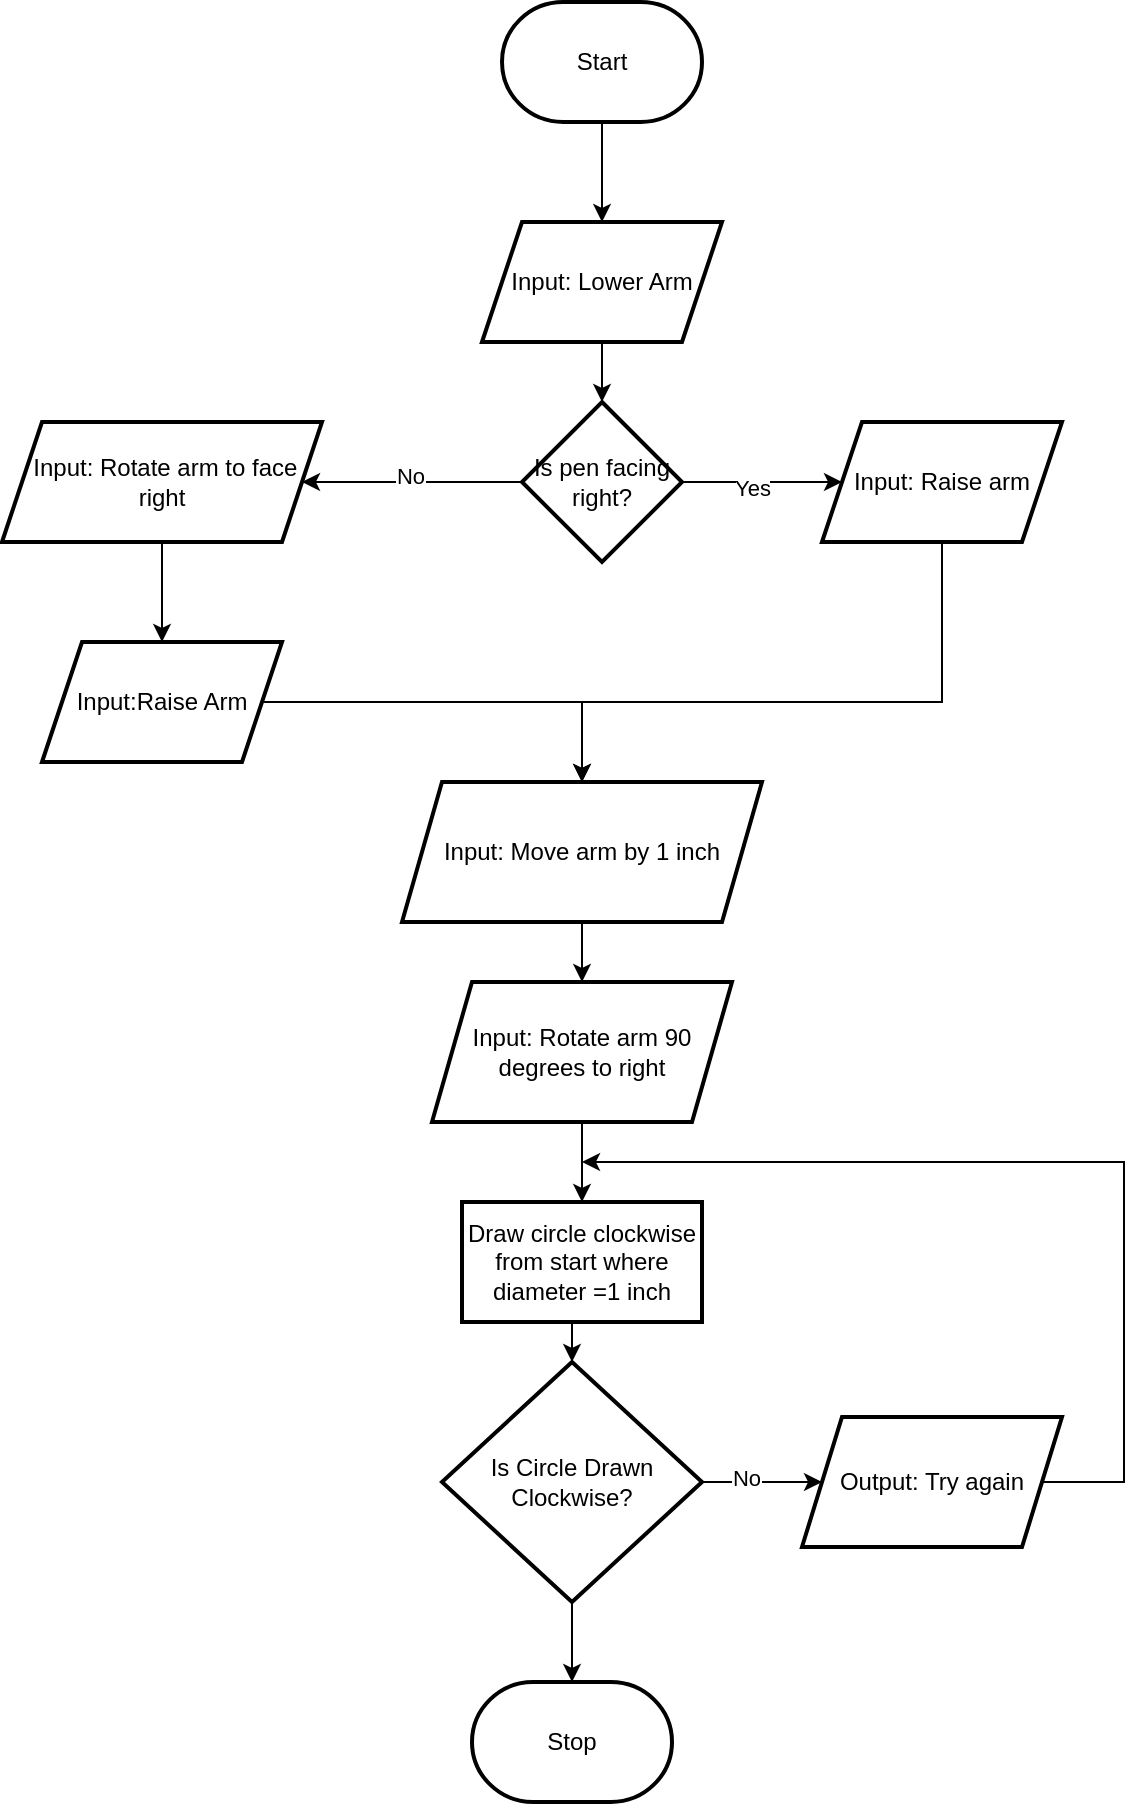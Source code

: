 <mxfile version="26.0.7">
  <diagram name="Page-1" id="ixvgcn4oJxT_4yWLqghv">
    <mxGraphModel dx="1674" dy="836" grid="1" gridSize="10" guides="1" tooltips="1" connect="1" arrows="1" fold="1" page="1" pageScale="1" pageWidth="850" pageHeight="1100" math="0" shadow="0">
      <root>
        <mxCell id="0" />
        <mxCell id="1" parent="0" />
        <mxCell id="1VaG1P-uJNT4ZsMTM-oG-25" value="" style="edgeStyle=orthogonalEdgeStyle;rounded=0;orthogonalLoop=1;jettySize=auto;html=1;" edge="1" parent="1" source="1VaG1P-uJNT4ZsMTM-oG-23" target="1VaG1P-uJNT4ZsMTM-oG-24">
          <mxGeometry relative="1" as="geometry" />
        </mxCell>
        <mxCell id="1VaG1P-uJNT4ZsMTM-oG-23" value="Start" style="strokeWidth=2;html=1;shape=mxgraph.flowchart.terminator;whiteSpace=wrap;" vertex="1" parent="1">
          <mxGeometry x="350" y="30" width="100" height="60" as="geometry" />
        </mxCell>
        <mxCell id="1VaG1P-uJNT4ZsMTM-oG-27" value="" style="edgeStyle=orthogonalEdgeStyle;rounded=0;orthogonalLoop=1;jettySize=auto;html=1;entryX=0.5;entryY=0;entryDx=0;entryDy=0;" edge="1" parent="1" source="1VaG1P-uJNT4ZsMTM-oG-24" target="1VaG1P-uJNT4ZsMTM-oG-28">
          <mxGeometry relative="1" as="geometry">
            <mxPoint x="390" y="240" as="targetPoint" />
          </mxGeometry>
        </mxCell>
        <mxCell id="1VaG1P-uJNT4ZsMTM-oG-24" value="Input: Lower Arm" style="shape=parallelogram;perimeter=parallelogramPerimeter;whiteSpace=wrap;html=1;fixedSize=1;strokeWidth=2;" vertex="1" parent="1">
          <mxGeometry x="340" y="140" width="120" height="60" as="geometry" />
        </mxCell>
        <mxCell id="1VaG1P-uJNT4ZsMTM-oG-49" value="" style="edgeStyle=orthogonalEdgeStyle;rounded=0;orthogonalLoop=1;jettySize=auto;html=1;" edge="1" parent="1" source="1VaG1P-uJNT4ZsMTM-oG-28" target="1VaG1P-uJNT4ZsMTM-oG-48">
          <mxGeometry relative="1" as="geometry" />
        </mxCell>
        <mxCell id="1VaG1P-uJNT4ZsMTM-oG-58" value="No" style="edgeLabel;html=1;align=center;verticalAlign=middle;resizable=0;points=[];" vertex="1" connectable="0" parent="1VaG1P-uJNT4ZsMTM-oG-49">
          <mxGeometry x="0.025" y="-3" relative="1" as="geometry">
            <mxPoint as="offset" />
          </mxGeometry>
        </mxCell>
        <mxCell id="1VaG1P-uJNT4ZsMTM-oG-59" style="edgeStyle=orthogonalEdgeStyle;rounded=0;orthogonalLoop=1;jettySize=auto;html=1;exitX=1;exitY=0.5;exitDx=0;exitDy=0;entryX=0;entryY=0.5;entryDx=0;entryDy=0;" edge="1" parent="1" source="1VaG1P-uJNT4ZsMTM-oG-28" target="1VaG1P-uJNT4ZsMTM-oG-60">
          <mxGeometry relative="1" as="geometry">
            <mxPoint x="480" y="380" as="targetPoint" />
          </mxGeometry>
        </mxCell>
        <mxCell id="1VaG1P-uJNT4ZsMTM-oG-63" value="Yes" style="edgeLabel;html=1;align=center;verticalAlign=middle;resizable=0;points=[];" vertex="1" connectable="0" parent="1VaG1P-uJNT4ZsMTM-oG-59">
          <mxGeometry x="-0.125" y="-3" relative="1" as="geometry">
            <mxPoint as="offset" />
          </mxGeometry>
        </mxCell>
        <mxCell id="1VaG1P-uJNT4ZsMTM-oG-28" value="Is pen facing right?" style="rhombus;whiteSpace=wrap;html=1;strokeWidth=2;" vertex="1" parent="1">
          <mxGeometry x="360" y="230" width="80" height="80" as="geometry" />
        </mxCell>
        <mxCell id="1VaG1P-uJNT4ZsMTM-oG-38" value="" style="edgeStyle=orthogonalEdgeStyle;rounded=0;orthogonalLoop=1;jettySize=auto;html=1;" edge="1" parent="1" source="1VaG1P-uJNT4ZsMTM-oG-35" target="1VaG1P-uJNT4ZsMTM-oG-37">
          <mxGeometry relative="1" as="geometry" />
        </mxCell>
        <mxCell id="1VaG1P-uJNT4ZsMTM-oG-35" value="Input: Move arm by 1 inch" style="shape=parallelogram;perimeter=parallelogramPerimeter;whiteSpace=wrap;html=1;fixedSize=1;strokeWidth=2;" vertex="1" parent="1">
          <mxGeometry x="300" y="420" width="180" height="70" as="geometry" />
        </mxCell>
        <mxCell id="1VaG1P-uJNT4ZsMTM-oG-52" value="" style="edgeStyle=orthogonalEdgeStyle;rounded=0;orthogonalLoop=1;jettySize=auto;html=1;" edge="1" parent="1" source="1VaG1P-uJNT4ZsMTM-oG-37" target="1VaG1P-uJNT4ZsMTM-oG-51">
          <mxGeometry relative="1" as="geometry" />
        </mxCell>
        <mxCell id="1VaG1P-uJNT4ZsMTM-oG-37" value="Input: Rotate arm 90 degrees to right" style="shape=parallelogram;perimeter=parallelogramPerimeter;whiteSpace=wrap;html=1;fixedSize=1;strokeWidth=2;" vertex="1" parent="1">
          <mxGeometry x="315" y="520" width="150" height="70" as="geometry" />
        </mxCell>
        <mxCell id="1VaG1P-uJNT4ZsMTM-oG-85" style="edgeStyle=orthogonalEdgeStyle;rounded=0;orthogonalLoop=1;jettySize=auto;html=1;exitX=1;exitY=0.5;exitDx=0;exitDy=0;" edge="1" parent="1" source="1VaG1P-uJNT4ZsMTM-oG-39">
          <mxGeometry relative="1" as="geometry">
            <mxPoint x="510" y="770" as="targetPoint" />
          </mxGeometry>
        </mxCell>
        <mxCell id="1VaG1P-uJNT4ZsMTM-oG-86" value="No" style="edgeLabel;html=1;align=center;verticalAlign=middle;resizable=0;points=[];" vertex="1" connectable="0" parent="1VaG1P-uJNT4ZsMTM-oG-85">
          <mxGeometry x="-0.273" y="2" relative="1" as="geometry">
            <mxPoint as="offset" />
          </mxGeometry>
        </mxCell>
        <mxCell id="1VaG1P-uJNT4ZsMTM-oG-91" style="edgeStyle=orthogonalEdgeStyle;rounded=0;orthogonalLoop=1;jettySize=auto;html=1;exitX=0.5;exitY=1;exitDx=0;exitDy=0;" edge="1" parent="1" source="1VaG1P-uJNT4ZsMTM-oG-39" target="1VaG1P-uJNT4ZsMTM-oG-92">
          <mxGeometry relative="1" as="geometry">
            <mxPoint x="385" y="870" as="targetPoint" />
          </mxGeometry>
        </mxCell>
        <mxCell id="1VaG1P-uJNT4ZsMTM-oG-39" value="Is Circle Drawn Clockwise?" style="rhombus;whiteSpace=wrap;html=1;strokeWidth=2;" vertex="1" parent="1">
          <mxGeometry x="320" y="710" width="130" height="120" as="geometry" />
        </mxCell>
        <mxCell id="1VaG1P-uJNT4ZsMTM-oG-62" value="" style="edgeStyle=orthogonalEdgeStyle;rounded=0;orthogonalLoop=1;jettySize=auto;html=1;" edge="1" parent="1" source="1VaG1P-uJNT4ZsMTM-oG-48" target="1VaG1P-uJNT4ZsMTM-oG-61">
          <mxGeometry relative="1" as="geometry" />
        </mxCell>
        <mxCell id="1VaG1P-uJNT4ZsMTM-oG-48" value="&amp;nbsp;Input: Rotate arm to face right" style="shape=parallelogram;perimeter=parallelogramPerimeter;whiteSpace=wrap;html=1;fixedSize=1;strokeWidth=2;" vertex="1" parent="1">
          <mxGeometry x="100" y="240" width="160" height="60" as="geometry" />
        </mxCell>
        <mxCell id="1VaG1P-uJNT4ZsMTM-oG-53" style="edgeStyle=orthogonalEdgeStyle;rounded=0;orthogonalLoop=1;jettySize=auto;html=1;exitX=0.5;exitY=1;exitDx=0;exitDy=0;entryX=0.5;entryY=0;entryDx=0;entryDy=0;" edge="1" parent="1" source="1VaG1P-uJNT4ZsMTM-oG-51" target="1VaG1P-uJNT4ZsMTM-oG-39">
          <mxGeometry relative="1" as="geometry" />
        </mxCell>
        <mxCell id="1VaG1P-uJNT4ZsMTM-oG-51" value="Draw circle clockwise from start where diameter =1 inch" style="shape=rectangle;perimeter=rectanglePerimeter;whiteSpace=wrap;html=1;fixedSize=1;strokeWidth=2;" vertex="1" parent="1">
          <mxGeometry x="330" y="630" width="120" height="60" as="geometry" />
        </mxCell>
        <mxCell id="1VaG1P-uJNT4ZsMTM-oG-65" style="edgeStyle=orthogonalEdgeStyle;rounded=0;orthogonalLoop=1;jettySize=auto;html=1;" edge="1" parent="1" source="1VaG1P-uJNT4ZsMTM-oG-60" target="1VaG1P-uJNT4ZsMTM-oG-35">
          <mxGeometry relative="1" as="geometry">
            <mxPoint x="400" y="380" as="targetPoint" />
            <Array as="points">
              <mxPoint x="570" y="380" />
              <mxPoint x="390" y="380" />
            </Array>
          </mxGeometry>
        </mxCell>
        <mxCell id="1VaG1P-uJNT4ZsMTM-oG-60" value="Input: Raise arm" style="shape=parallelogram;perimeter=parallelogramPerimeter;whiteSpace=wrap;html=1;fixedSize=1;strokeWidth=2;" vertex="1" parent="1">
          <mxGeometry x="510" y="240" width="120" height="60" as="geometry" />
        </mxCell>
        <mxCell id="1VaG1P-uJNT4ZsMTM-oG-64" style="edgeStyle=orthogonalEdgeStyle;rounded=0;orthogonalLoop=1;jettySize=auto;html=1;exitX=1;exitY=0.5;exitDx=0;exitDy=0;entryX=0.5;entryY=0;entryDx=0;entryDy=0;" edge="1" parent="1" source="1VaG1P-uJNT4ZsMTM-oG-61" target="1VaG1P-uJNT4ZsMTM-oG-35">
          <mxGeometry relative="1" as="geometry" />
        </mxCell>
        <mxCell id="1VaG1P-uJNT4ZsMTM-oG-61" value="Input:Raise Arm" style="shape=parallelogram;perimeter=parallelogramPerimeter;whiteSpace=wrap;html=1;fixedSize=1;strokeWidth=2;" vertex="1" parent="1">
          <mxGeometry x="120" y="350" width="120" height="60" as="geometry" />
        </mxCell>
        <mxCell id="1VaG1P-uJNT4ZsMTM-oG-90" style="edgeStyle=orthogonalEdgeStyle;rounded=0;orthogonalLoop=1;jettySize=auto;html=1;exitX=1;exitY=0.5;exitDx=0;exitDy=0;" edge="1" parent="1" source="1VaG1P-uJNT4ZsMTM-oG-87">
          <mxGeometry relative="1" as="geometry">
            <mxPoint x="390" y="610" as="targetPoint" />
            <Array as="points">
              <mxPoint x="661" y="770" />
            </Array>
          </mxGeometry>
        </mxCell>
        <mxCell id="1VaG1P-uJNT4ZsMTM-oG-87" value="Output: Try again" style="shape=parallelogram;perimeter=parallelogramPerimeter;whiteSpace=wrap;html=1;fixedSize=1;strokeWidth=2;" vertex="1" parent="1">
          <mxGeometry x="500" y="737.5" width="130" height="65" as="geometry" />
        </mxCell>
        <mxCell id="1VaG1P-uJNT4ZsMTM-oG-92" value="Stop" style="strokeWidth=2;html=1;shape=mxgraph.flowchart.terminator;whiteSpace=wrap;" vertex="1" parent="1">
          <mxGeometry x="335" y="870" width="100" height="60" as="geometry" />
        </mxCell>
      </root>
    </mxGraphModel>
  </diagram>
</mxfile>
